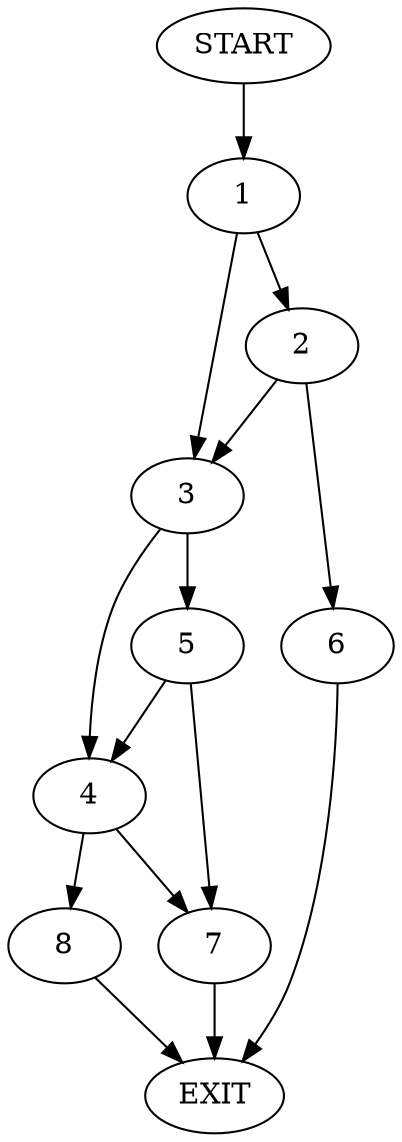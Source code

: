 digraph {
0 [label="START"]
9 [label="EXIT"]
0 -> 1
1 -> 2
1 -> 3
3 -> 4
3 -> 5
2 -> 6
2 -> 3
6 -> 9
5 -> 4
5 -> 7
4 -> 8
4 -> 7
7 -> 9
8 -> 9
}
